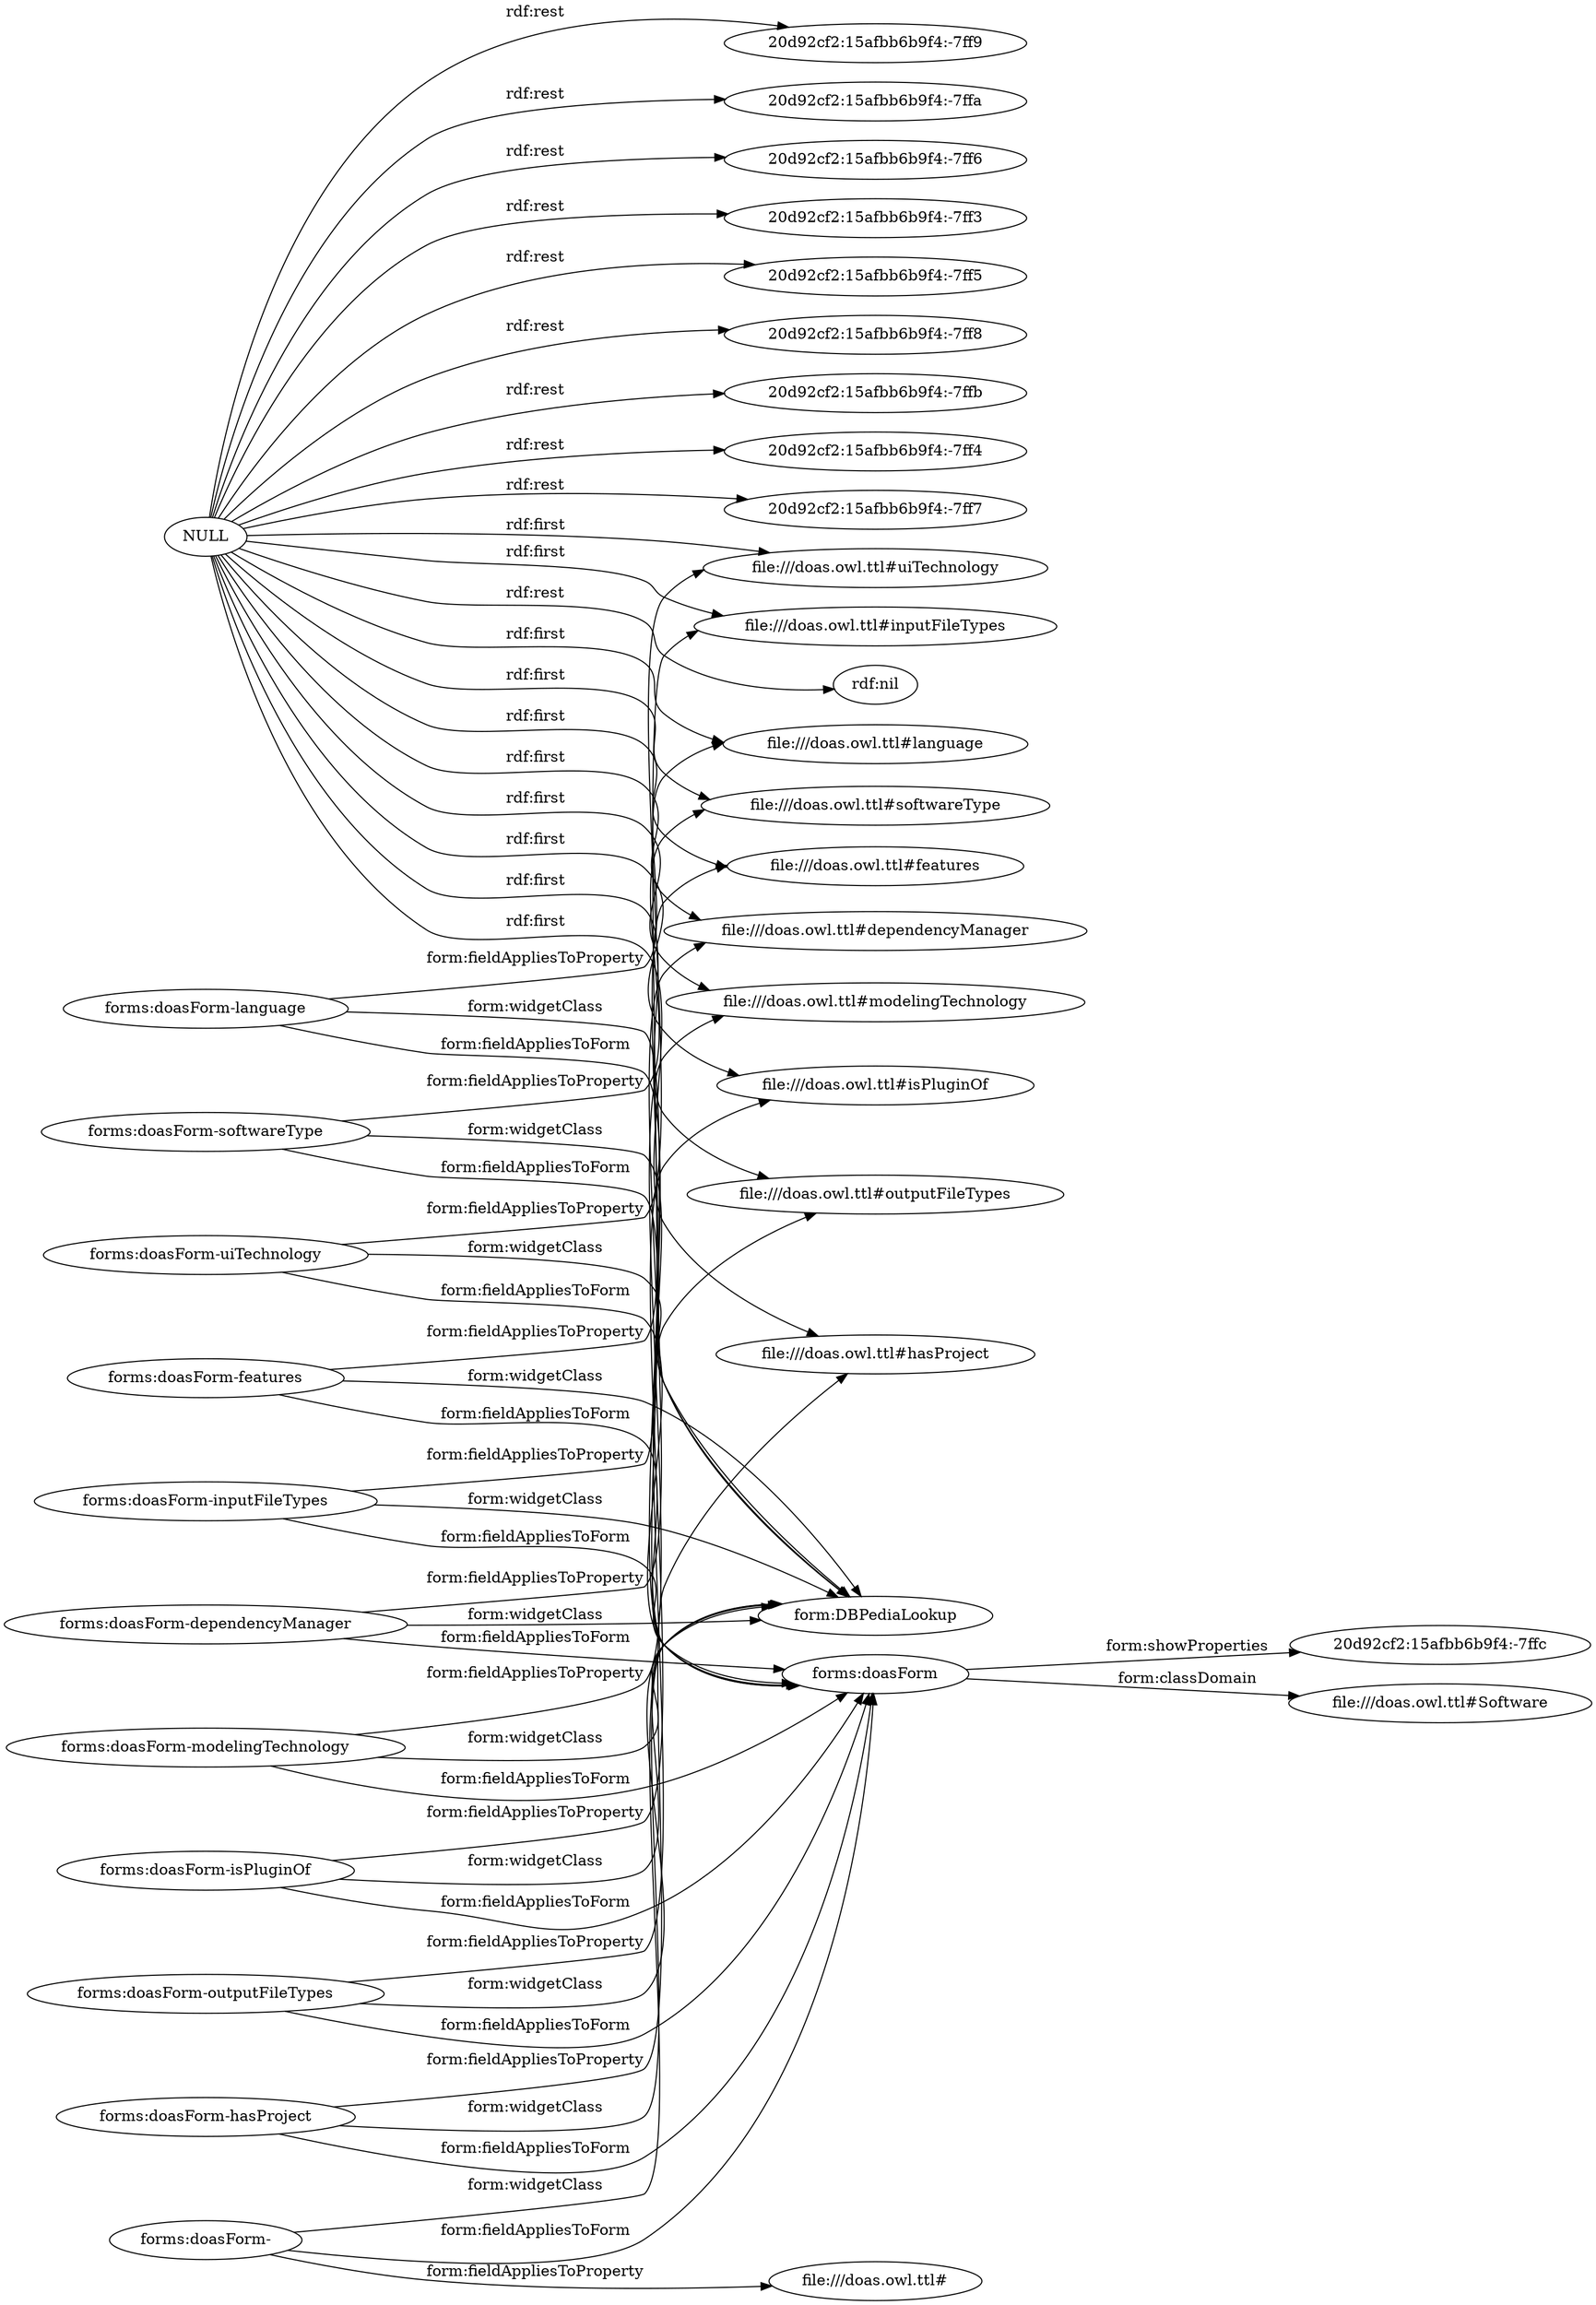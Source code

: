 digraph ar2dtool_diagram { 
rankdir=LR;
size="1501"
	"forms:doasForm" -> "20d92cf2:15afbb6b9f4:-7ffc" [ label = "form:showProperties" ];
	"forms:doasForm" -> "file:///doas.owl.ttl#Software" [ label = "form:classDomain" ];
	"forms:doasForm-softwareType" -> "form:DBPediaLookup" [ label = "form:widgetClass" ];
	"forms:doasForm-softwareType" -> "file:///doas.owl.ttl#softwareType" [ label = "form:fieldAppliesToProperty" ];
	"forms:doasForm-softwareType" -> "forms:doasForm" [ label = "form:fieldAppliesToForm" ];
	"forms:doasForm-outputFileTypes" -> "form:DBPediaLookup" [ label = "form:widgetClass" ];
	"forms:doasForm-outputFileTypes" -> "file:///doas.owl.ttl#outputFileTypes" [ label = "form:fieldAppliesToProperty" ];
	"forms:doasForm-outputFileTypes" -> "forms:doasForm" [ label = "form:fieldAppliesToForm" ];
	"forms:doasForm-features" -> "form:DBPediaLookup" [ label = "form:widgetClass" ];
	"forms:doasForm-features" -> "file:///doas.owl.ttl#features" [ label = "form:fieldAppliesToProperty" ];
	"forms:doasForm-features" -> "forms:doasForm" [ label = "form:fieldAppliesToForm" ];
	"forms:doasForm-uiTechnology" -> "form:DBPediaLookup" [ label = "form:widgetClass" ];
	"forms:doasForm-uiTechnology" -> "file:///doas.owl.ttl#uiTechnology" [ label = "form:fieldAppliesToProperty" ];
	"forms:doasForm-uiTechnology" -> "forms:doasForm" [ label = "form:fieldAppliesToForm" ];
	"forms:doasForm-hasProject" -> "form:DBPediaLookup" [ label = "form:widgetClass" ];
	"forms:doasForm-hasProject" -> "file:///doas.owl.ttl#hasProject" [ label = "form:fieldAppliesToProperty" ];
	"forms:doasForm-hasProject" -> "forms:doasForm" [ label = "form:fieldAppliesToForm" ];
	"forms:doasForm-" -> "form:DBPediaLookup" [ label = "form:widgetClass" ];
	"forms:doasForm-" -> "file:///doas.owl.ttl#" [ label = "form:fieldAppliesToProperty" ];
	"forms:doasForm-" -> "forms:doasForm" [ label = "form:fieldAppliesToForm" ];
	"forms:doasForm-dependencyManager" -> "form:DBPediaLookup" [ label = "form:widgetClass" ];
	"forms:doasForm-dependencyManager" -> "file:///doas.owl.ttl#dependencyManager" [ label = "form:fieldAppliesToProperty" ];
	"forms:doasForm-dependencyManager" -> "forms:doasForm" [ label = "form:fieldAppliesToForm" ];
	"forms:doasForm-modelingTechnology" -> "form:DBPediaLookup" [ label = "form:widgetClass" ];
	"forms:doasForm-modelingTechnology" -> "file:///doas.owl.ttl#modelingTechnology" [ label = "form:fieldAppliesToProperty" ];
	"forms:doasForm-modelingTechnology" -> "forms:doasForm" [ label = "form:fieldAppliesToForm" ];
	"forms:doasForm-language" -> "form:DBPediaLookup" [ label = "form:widgetClass" ];
	"forms:doasForm-language" -> "file:///doas.owl.ttl#language" [ label = "form:fieldAppliesToProperty" ];
	"forms:doasForm-language" -> "forms:doasForm" [ label = "form:fieldAppliesToForm" ];
	"forms:doasForm-isPluginOf" -> "form:DBPediaLookup" [ label = "form:widgetClass" ];
	"forms:doasForm-isPluginOf" -> "file:///doas.owl.ttl#isPluginOf" [ label = "form:fieldAppliesToProperty" ];
	"forms:doasForm-isPluginOf" -> "forms:doasForm" [ label = "form:fieldAppliesToForm" ];
	"NULL" -> "file:///doas.owl.ttl#hasProject" [ label = "rdf:first" ];
	"NULL" -> "file:///doas.owl.ttl#features" [ label = "rdf:first" ];
	"NULL" -> "file:///doas.owl.ttl#dependencyManager" [ label = "rdf:first" ];
	"NULL" -> "20d92cf2:15afbb6b9f4:-7ffb" [ label = "rdf:rest" ];
	"NULL" -> "20d92cf2:15afbb6b9f4:-7ff4" [ label = "rdf:rest" ];
	"NULL" -> "20d92cf2:15afbb6b9f4:-7ff7" [ label = "rdf:rest" ];
	"NULL" -> "file:///doas.owl.ttl#isPluginOf" [ label = "rdf:first" ];
	"NULL" -> "file:///doas.owl.ttl#outputFileTypes" [ label = "rdf:first" ];
	"NULL" -> "rdf:nil" [ label = "rdf:rest" ];
	"NULL" -> "20d92cf2:15afbb6b9f4:-7ff9" [ label = "rdf:rest" ];
	"NULL" -> "20d92cf2:15afbb6b9f4:-7ffa" [ label = "rdf:rest" ];
	"NULL" -> "20d92cf2:15afbb6b9f4:-7ff6" [ label = "rdf:rest" ];
	"NULL" -> "20d92cf2:15afbb6b9f4:-7ff3" [ label = "rdf:rest" ];
	"NULL" -> "file:///doas.owl.ttl#inputFileTypes" [ label = "rdf:first" ];
	"NULL" -> "file:///doas.owl.ttl#uiTechnology" [ label = "rdf:first" ];
	"NULL" -> "file:///doas.owl.ttl#modelingTechnology" [ label = "rdf:first" ];
	"NULL" -> "file:///doas.owl.ttl#language" [ label = "rdf:first" ];
	"NULL" -> "file:///doas.owl.ttl#softwareType" [ label = "rdf:first" ];
	"NULL" -> "20d92cf2:15afbb6b9f4:-7ff5" [ label = "rdf:rest" ];
	"NULL" -> "20d92cf2:15afbb6b9f4:-7ff8" [ label = "rdf:rest" ];
	"forms:doasForm-inputFileTypes" -> "form:DBPediaLookup" [ label = "form:widgetClass" ];
	"forms:doasForm-inputFileTypes" -> "file:///doas.owl.ttl#inputFileTypes" [ label = "form:fieldAppliesToProperty" ];
	"forms:doasForm-inputFileTypes" -> "forms:doasForm" [ label = "form:fieldAppliesToForm" ];

}
